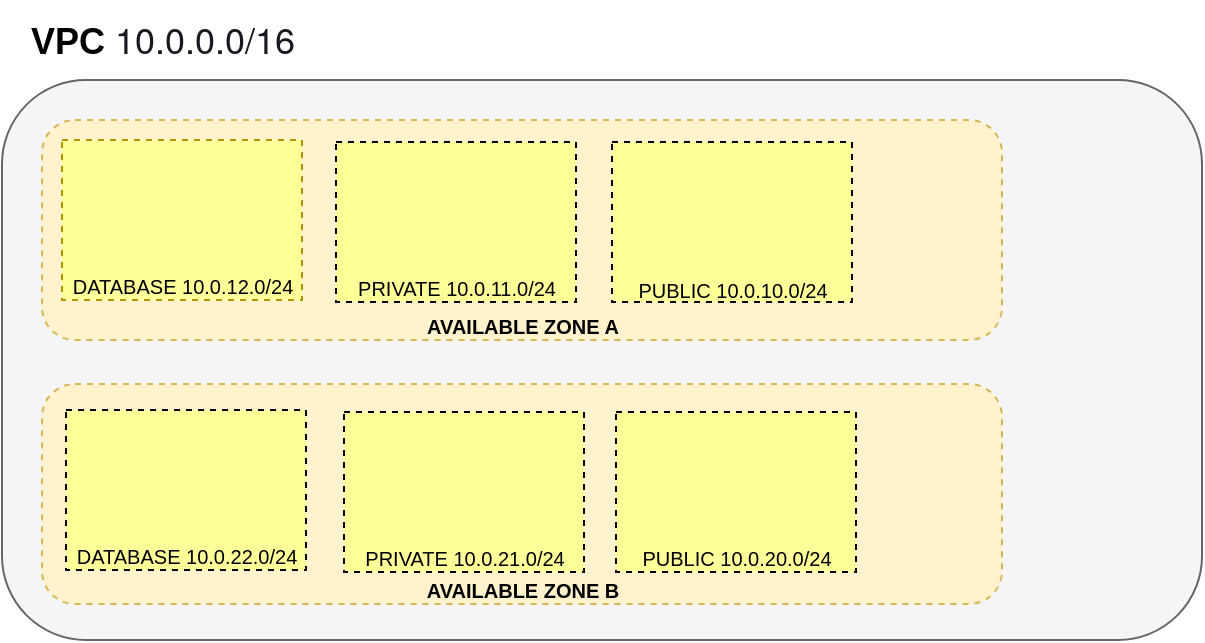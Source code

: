 <mxfile version="20.3.0" type="github">
  <diagram id="HETSaFDOYJ-44KBK2jvi" name="Страница 1">
    <mxGraphModel dx="1038" dy="579" grid="1" gridSize="10" guides="1" tooltips="1" connect="1" arrows="1" fold="1" page="1" pageScale="1" pageWidth="827" pageHeight="1169" math="0" shadow="0">
      <root>
        <mxCell id="0" />
        <mxCell id="1" parent="0" />
        <mxCell id="1aW6S1T3DhxhuNjF5gv7-1" value="" style="rounded=1;whiteSpace=wrap;html=1;fillColor=#f5f5f5;strokeColor=#666666;fontColor=#333333;" vertex="1" parent="1">
          <mxGeometry x="40" y="120" width="600" height="280" as="geometry" />
        </mxCell>
        <mxCell id="1aW6S1T3DhxhuNjF5gv7-2" value="&lt;font style=&quot;font-size: 18px;&quot;&gt;&lt;font style=&quot;font-size: 18px;&quot;&gt;&lt;b&gt;VPC&amp;nbsp;&lt;/b&gt;&lt;/font&gt;&lt;span style=&quot;color: rgb(22, 25, 31); font-family: &amp;quot;Amazon Ember&amp;quot;, &amp;quot;Helvetica Neue&amp;quot;, Roboto, Arial, sans-serif; text-align: start; background-color: rgb(255, 255, 255);&quot;&gt;10.0.0.0/16&lt;/span&gt;&lt;/font&gt;" style="text;html=1;align=center;verticalAlign=middle;resizable=0;points=[];autosize=1;strokeColor=none;fillColor=none;" vertex="1" parent="1">
          <mxGeometry x="40" y="80" width="160" height="40" as="geometry" />
        </mxCell>
        <mxCell id="1aW6S1T3DhxhuNjF5gv7-6" value="" style="rounded=1;whiteSpace=wrap;html=1;dashed=1;fontSize=18;fillColor=#fff2cc;strokeColor=#d6b656;" vertex="1" parent="1">
          <mxGeometry x="60" y="140" width="480" height="110" as="geometry" />
        </mxCell>
        <mxCell id="1aW6S1T3DhxhuNjF5gv7-7" value="" style="rounded=1;whiteSpace=wrap;html=1;dashed=1;fontSize=18;fillColor=#fff2cc;strokeColor=#d6b656;" vertex="1" parent="1">
          <mxGeometry x="60" y="272" width="480" height="110" as="geometry" />
        </mxCell>
        <mxCell id="1aW6S1T3DhxhuNjF5gv7-8" value="&lt;b&gt;AVAILABLE ZONE A&lt;/b&gt;" style="text;html=1;align=center;verticalAlign=middle;resizable=0;points=[];autosize=1;strokeColor=none;fillColor=none;fontSize=10;" vertex="1" parent="1">
          <mxGeometry x="240" y="228" width="120" height="30" as="geometry" />
        </mxCell>
        <mxCell id="1aW6S1T3DhxhuNjF5gv7-9" value="&lt;b&gt;AVAILABLE ZONE B&lt;/b&gt;" style="text;html=1;align=center;verticalAlign=middle;resizable=0;points=[];autosize=1;strokeColor=none;fillColor=none;fontSize=10;" vertex="1" parent="1">
          <mxGeometry x="240" y="360" width="120" height="30" as="geometry" />
        </mxCell>
        <mxCell id="1aW6S1T3DhxhuNjF5gv7-11" value="" style="rounded=0;whiteSpace=wrap;html=1;dashed=1;fontSize=10;fillColor=#FFFF99;fontColor=#000000;strokeColor=#B09500;" vertex="1" parent="1">
          <mxGeometry x="70" y="150" width="120" height="80" as="geometry" />
        </mxCell>
        <mxCell id="1aW6S1T3DhxhuNjF5gv7-12" value="" style="rounded=0;whiteSpace=wrap;html=1;dashed=1;fontSize=10;fillColor=#FFFF99;" vertex="1" parent="1">
          <mxGeometry x="207" y="151" width="120" height="80" as="geometry" />
        </mxCell>
        <mxCell id="1aW6S1T3DhxhuNjF5gv7-13" value="" style="rounded=0;whiteSpace=wrap;html=1;dashed=1;fontSize=10;fillColor=#FFFF99;" vertex="1" parent="1">
          <mxGeometry x="345" y="151" width="120" height="80" as="geometry" />
        </mxCell>
        <mxCell id="1aW6S1T3DhxhuNjF5gv7-14" value="" style="rounded=0;whiteSpace=wrap;html=1;dashed=1;fontSize=10;fillColor=#FFFF99;" vertex="1" parent="1">
          <mxGeometry x="72" y="285" width="120" height="80" as="geometry" />
        </mxCell>
        <mxCell id="1aW6S1T3DhxhuNjF5gv7-15" value="" style="rounded=0;whiteSpace=wrap;html=1;dashed=1;fontSize=10;fillColor=#FFFF99;" vertex="1" parent="1">
          <mxGeometry x="211" y="286" width="120" height="80" as="geometry" />
        </mxCell>
        <mxCell id="1aW6S1T3DhxhuNjF5gv7-16" value="" style="rounded=0;whiteSpace=wrap;html=1;dashed=1;fontSize=10;fillColor=#FFFF99;" vertex="1" parent="1">
          <mxGeometry x="347" y="286" width="120" height="80" as="geometry" />
        </mxCell>
        <mxCell id="1aW6S1T3DhxhuNjF5gv7-17" value="PUBLIC 10.0.10.0/24" style="text;html=1;align=center;verticalAlign=middle;resizable=0;points=[];autosize=1;strokeColor=none;fillColor=none;fontSize=10;" vertex="1" parent="1">
          <mxGeometry x="345" y="210" width="120" height="30" as="geometry" />
        </mxCell>
        <mxCell id="1aW6S1T3DhxhuNjF5gv7-18" value="PUBLIC 10.0.20.0/24" style="text;html=1;align=center;verticalAlign=middle;resizable=0;points=[];autosize=1;strokeColor=none;fillColor=none;fontSize=10;" vertex="1" parent="1">
          <mxGeometry x="347" y="344" width="120" height="30" as="geometry" />
        </mxCell>
        <mxCell id="1aW6S1T3DhxhuNjF5gv7-19" value="PRIVATE 10.0.11.0/24&lt;span style=&quot;color: rgba(0, 0, 0, 0); font-family: monospace; font-size: 0px; text-align: start;&quot;&gt;%3CmxGraphModel%3E%3Croot%3E%3CmxCell%20id%3D%220%22%2F%3E%3CmxCell%20id%3D%221%22%20parent%3D%220%22%2F%3E%3CmxCell%20id%3D%222%22%20value%3D%22PUBLIC%2010.0.10.0%2F24%22%20style%3D%22text%3Bhtml%3D1%3Balign%3Dcenter%3BverticalAlign%3Dmiddle%3Bresizable%3D0%3Bpoints%3D%5B%5D%3Bautosize%3D1%3BstrokeColor%3Dnone%3BfillColor%3Dnone%3BfontSize%3D10%3B%22%20vertex%3D%221%22%20parent%3D%221%22%3E%3CmxGeometry%20x%3D%22347%22%20y%3D%22210%22%20width%3D%22120%22%20height%3D%2230%22%20as%3D%22geometry%22%2F%3E%3C%2FmxCell%3E%3C%2Froot%3E%3C%2FmxGraphModel%3E&lt;/span&gt;" style="text;html=1;align=center;verticalAlign=middle;resizable=0;points=[];autosize=1;strokeColor=none;fillColor=none;fontSize=10;" vertex="1" parent="1">
          <mxGeometry x="207" y="209" width="120" height="30" as="geometry" />
        </mxCell>
        <mxCell id="1aW6S1T3DhxhuNjF5gv7-20" value="PRIVATE 10.0.21.0/24&lt;span style=&quot;color: rgba(0, 0, 0, 0); font-family: monospace; font-size: 0px; text-align: start;&quot;&gt;%3CmxGraphModel%3E%3Croot%3E%3CmxCell%20id%3D%220%22%2F%3E%3CmxCell%20id%3D%221%22%20parent%3D%220%22%2F%3E%3CmxCell%20id%3D%222%22%20value%3D%22PUBLIC%2010.0.10.0%2F24%22%20style%3D%22text%3Bhtml%3D1%3Balign%3Dcenter%3BverticalAlign%3Dmiddle%3Bresizable%3D0%3Bpoints%3D%5B%5D%3Bautosize%3D1%3BstrokeColor%3Dnone%3BfillColor%3Dnone%3BfontSize%3D10%3B%22%20vertex%3D%221%22%20parent%3D%221%22%3E%3CmxGeometry%20x%3D%22347%22%20y%3D%22210%22%20width%3D%22120%22%20height%3D%2230%22%20as%3D%22geometry%22%2F%3E%3C%2FmxCell%3E%3C%2Froot%3E%3C%2FmxGraphModel%3E&lt;/span&gt;" style="text;html=1;align=center;verticalAlign=middle;resizable=0;points=[];autosize=1;strokeColor=none;fillColor=none;fontSize=10;" vertex="1" parent="1">
          <mxGeometry x="211" y="344" width="120" height="30" as="geometry" />
        </mxCell>
        <mxCell id="1aW6S1T3DhxhuNjF5gv7-21" value="DATABASE 10.0.12.0/24" style="text;html=1;align=center;verticalAlign=middle;resizable=0;points=[];autosize=1;strokeColor=none;fillColor=none;fontSize=10;" vertex="1" parent="1">
          <mxGeometry x="65" y="208" width="130" height="30" as="geometry" />
        </mxCell>
        <mxCell id="1aW6S1T3DhxhuNjF5gv7-22" value="DATABASE 10.0.22.0/24" style="text;html=1;align=center;verticalAlign=middle;resizable=0;points=[];autosize=1;strokeColor=none;fillColor=none;fontSize=10;" vertex="1" parent="1">
          <mxGeometry x="67" y="343" width="130" height="30" as="geometry" />
        </mxCell>
      </root>
    </mxGraphModel>
  </diagram>
</mxfile>
